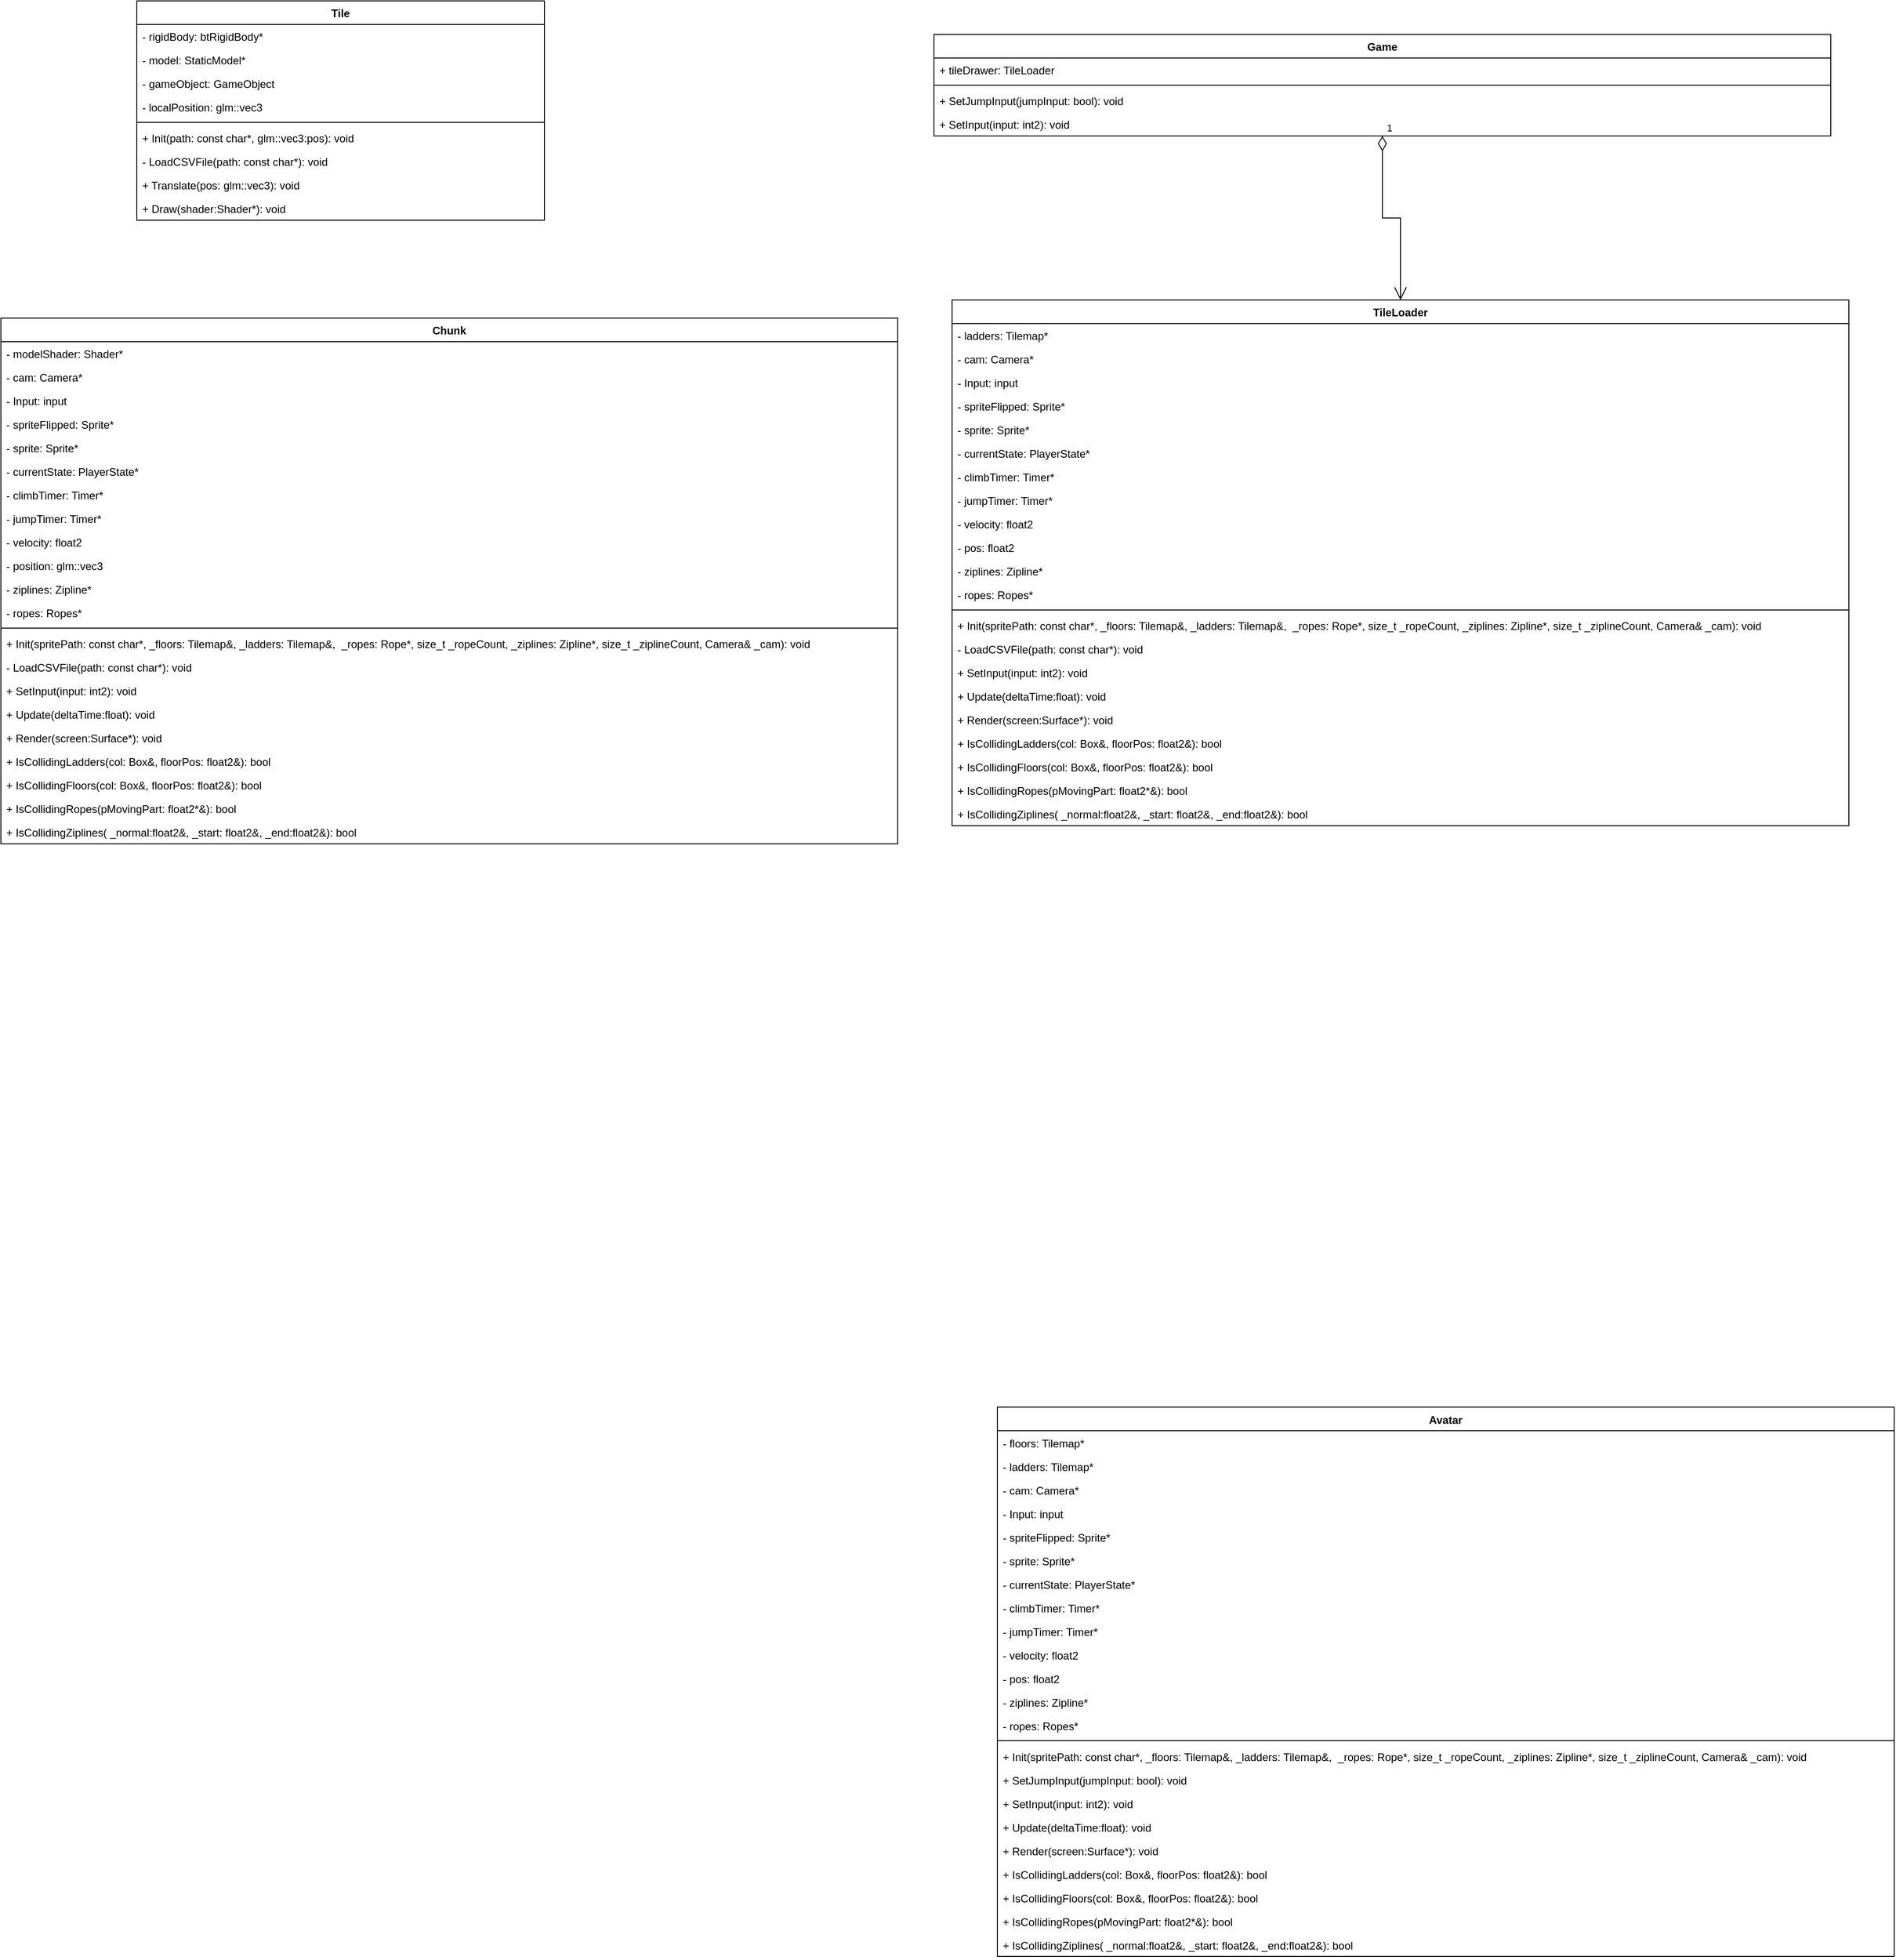 <mxfile version="22.1.9" type="github">
  <diagram name="Page-1" id="c4acf3e9-155e-7222-9cf6-157b1a14988f">
    <mxGraphModel dx="1912" dy="1762" grid="1" gridSize="10" guides="1" tooltips="1" connect="1" arrows="1" fold="1" page="1" pageScale="1" pageWidth="850" pageHeight="1100" background="none" math="0" shadow="0">
      <root>
        <mxCell id="0" />
        <mxCell id="1" parent="0" />
        <mxCell id="GiUvbHlnb9BjUoea5KkQ-1" value="" style="group" vertex="1" connectable="0" parent="1">
          <mxGeometry x="569.003" y="653.0" width="971" height="545.0" as="geometry" />
        </mxCell>
        <mxCell id="GiUvbHlnb9BjUoea5KkQ-2" value="&lt;div&gt;Avatar&lt;/div&gt;&lt;div&gt;&lt;br&gt;&lt;/div&gt;" style="swimlane;fontStyle=1;align=center;verticalAlign=top;childLayout=stackLayout;horizontal=1;startSize=26;horizontalStack=0;resizeParent=1;resizeParentMax=0;resizeLast=0;collapsible=1;marginBottom=0;whiteSpace=wrap;html=1;" vertex="1" parent="GiUvbHlnb9BjUoea5KkQ-1">
          <mxGeometry x="-19" y="8.5" width="990" height="606" as="geometry" />
        </mxCell>
        <mxCell id="GiUvbHlnb9BjUoea5KkQ-3" value="- floors: Tilemap*" style="text;strokeColor=none;fillColor=none;align=left;verticalAlign=top;spacingLeft=4;spacingRight=4;overflow=hidden;rotatable=0;points=[[0,0.5],[1,0.5]];portConstraint=eastwest;whiteSpace=wrap;html=1;" vertex="1" parent="GiUvbHlnb9BjUoea5KkQ-2">
          <mxGeometry y="26" width="990" height="26" as="geometry" />
        </mxCell>
        <mxCell id="GiUvbHlnb9BjUoea5KkQ-4" value="- ladders: Tilemap*" style="text;strokeColor=none;fillColor=none;align=left;verticalAlign=top;spacingLeft=4;spacingRight=4;overflow=hidden;rotatable=0;points=[[0,0.5],[1,0.5]];portConstraint=eastwest;whiteSpace=wrap;html=1;" vertex="1" parent="GiUvbHlnb9BjUoea5KkQ-2">
          <mxGeometry y="52" width="990" height="26" as="geometry" />
        </mxCell>
        <mxCell id="GiUvbHlnb9BjUoea5KkQ-5" value="- cam: Camera*" style="text;strokeColor=none;fillColor=none;align=left;verticalAlign=top;spacingLeft=4;spacingRight=4;overflow=hidden;rotatable=0;points=[[0,0.5],[1,0.5]];portConstraint=eastwest;whiteSpace=wrap;html=1;" vertex="1" parent="GiUvbHlnb9BjUoea5KkQ-2">
          <mxGeometry y="78" width="990" height="26" as="geometry" />
        </mxCell>
        <mxCell id="GiUvbHlnb9BjUoea5KkQ-6" value="- Input: input" style="text;strokeColor=none;fillColor=none;align=left;verticalAlign=top;spacingLeft=4;spacingRight=4;overflow=hidden;rotatable=0;points=[[0,0.5],[1,0.5]];portConstraint=eastwest;whiteSpace=wrap;html=1;" vertex="1" parent="GiUvbHlnb9BjUoea5KkQ-2">
          <mxGeometry y="104" width="990" height="26" as="geometry" />
        </mxCell>
        <mxCell id="GiUvbHlnb9BjUoea5KkQ-7" value="- spriteFlipped: Sprite*" style="text;strokeColor=none;fillColor=none;align=left;verticalAlign=top;spacingLeft=4;spacingRight=4;overflow=hidden;rotatable=0;points=[[0,0.5],[1,0.5]];portConstraint=eastwest;whiteSpace=wrap;html=1;" vertex="1" parent="GiUvbHlnb9BjUoea5KkQ-2">
          <mxGeometry y="130" width="990" height="26" as="geometry" />
        </mxCell>
        <mxCell id="GiUvbHlnb9BjUoea5KkQ-8" value="- sprite: Sprite*" style="text;strokeColor=none;fillColor=none;align=left;verticalAlign=top;spacingLeft=4;spacingRight=4;overflow=hidden;rotatable=0;points=[[0,0.5],[1,0.5]];portConstraint=eastwest;whiteSpace=wrap;html=1;" vertex="1" parent="GiUvbHlnb9BjUoea5KkQ-2">
          <mxGeometry y="156" width="990" height="26" as="geometry" />
        </mxCell>
        <mxCell id="GiUvbHlnb9BjUoea5KkQ-9" value="- currentState: PlayerState*" style="text;strokeColor=none;fillColor=none;align=left;verticalAlign=top;spacingLeft=4;spacingRight=4;overflow=hidden;rotatable=0;points=[[0,0.5],[1,0.5]];portConstraint=eastwest;whiteSpace=wrap;html=1;" vertex="1" parent="GiUvbHlnb9BjUoea5KkQ-2">
          <mxGeometry y="182" width="990" height="26" as="geometry" />
        </mxCell>
        <mxCell id="GiUvbHlnb9BjUoea5KkQ-10" value="- climbTimer: Timer*" style="text;strokeColor=none;fillColor=none;align=left;verticalAlign=top;spacingLeft=4;spacingRight=4;overflow=hidden;rotatable=0;points=[[0,0.5],[1,0.5]];portConstraint=eastwest;whiteSpace=wrap;html=1;" vertex="1" parent="GiUvbHlnb9BjUoea5KkQ-2">
          <mxGeometry y="208" width="990" height="26" as="geometry" />
        </mxCell>
        <mxCell id="GiUvbHlnb9BjUoea5KkQ-11" value="- jumpTimer: Timer*" style="text;strokeColor=none;fillColor=none;align=left;verticalAlign=top;spacingLeft=4;spacingRight=4;overflow=hidden;rotatable=0;points=[[0,0.5],[1,0.5]];portConstraint=eastwest;whiteSpace=wrap;html=1;" vertex="1" parent="GiUvbHlnb9BjUoea5KkQ-2">
          <mxGeometry y="234" width="990" height="26" as="geometry" />
        </mxCell>
        <mxCell id="GiUvbHlnb9BjUoea5KkQ-12" value="- velocity: float2" style="text;strokeColor=none;fillColor=none;align=left;verticalAlign=top;spacingLeft=4;spacingRight=4;overflow=hidden;rotatable=0;points=[[0,0.5],[1,0.5]];portConstraint=eastwest;whiteSpace=wrap;html=1;" vertex="1" parent="GiUvbHlnb9BjUoea5KkQ-2">
          <mxGeometry y="260" width="990" height="26" as="geometry" />
        </mxCell>
        <mxCell id="GiUvbHlnb9BjUoea5KkQ-13" value="- pos: float2" style="text;strokeColor=none;fillColor=none;align=left;verticalAlign=top;spacingLeft=4;spacingRight=4;overflow=hidden;rotatable=0;points=[[0,0.5],[1,0.5]];portConstraint=eastwest;whiteSpace=wrap;html=1;" vertex="1" parent="GiUvbHlnb9BjUoea5KkQ-2">
          <mxGeometry y="286" width="990" height="26" as="geometry" />
        </mxCell>
        <mxCell id="GiUvbHlnb9BjUoea5KkQ-14" value="- ziplines: Zipline*" style="text;strokeColor=none;fillColor=none;align=left;verticalAlign=top;spacingLeft=4;spacingRight=4;overflow=hidden;rotatable=0;points=[[0,0.5],[1,0.5]];portConstraint=eastwest;whiteSpace=wrap;html=1;" vertex="1" parent="GiUvbHlnb9BjUoea5KkQ-2">
          <mxGeometry y="312" width="990" height="26" as="geometry" />
        </mxCell>
        <mxCell id="GiUvbHlnb9BjUoea5KkQ-15" value="- ropes: Ropes*" style="text;strokeColor=none;fillColor=none;align=left;verticalAlign=top;spacingLeft=4;spacingRight=4;overflow=hidden;rotatable=0;points=[[0,0.5],[1,0.5]];portConstraint=eastwest;whiteSpace=wrap;html=1;" vertex="1" parent="GiUvbHlnb9BjUoea5KkQ-2">
          <mxGeometry y="338" width="990" height="26" as="geometry" />
        </mxCell>
        <mxCell id="GiUvbHlnb9BjUoea5KkQ-16" value="" style="line;strokeWidth=1;fillColor=none;align=left;verticalAlign=middle;spacingTop=-1;spacingLeft=3;spacingRight=3;rotatable=0;labelPosition=right;points=[];portConstraint=eastwest;strokeColor=inherit;" vertex="1" parent="GiUvbHlnb9BjUoea5KkQ-2">
          <mxGeometry y="364" width="990" height="8" as="geometry" />
        </mxCell>
        <mxCell id="GiUvbHlnb9BjUoea5KkQ-17" value="+ Init(spritePath: const char*, _floors: Tilemap&amp;amp;, _ladders: Tilemap&amp;amp;,&amp;nbsp; _ropes: Rope*, size_t _ropeCount, _ziplines: Zipline*, size_t _ziplineCount, Camera&amp;amp; _cam): void" style="text;strokeColor=none;fillColor=none;align=left;verticalAlign=top;spacingLeft=4;spacingRight=4;overflow=hidden;rotatable=0;points=[[0,0.5],[1,0.5]];portConstraint=eastwest;whiteSpace=wrap;html=1;" vertex="1" parent="GiUvbHlnb9BjUoea5KkQ-2">
          <mxGeometry y="372" width="990" height="26" as="geometry" />
        </mxCell>
        <mxCell id="GiUvbHlnb9BjUoea5KkQ-18" value="+ SetJumpInput(jumpInput: bool): void" style="text;strokeColor=none;fillColor=none;align=left;verticalAlign=top;spacingLeft=4;spacingRight=4;overflow=hidden;rotatable=0;points=[[0,0.5],[1,0.5]];portConstraint=eastwest;whiteSpace=wrap;html=1;" vertex="1" parent="GiUvbHlnb9BjUoea5KkQ-2">
          <mxGeometry y="398" width="990" height="26" as="geometry" />
        </mxCell>
        <mxCell id="GiUvbHlnb9BjUoea5KkQ-19" value="+ SetInput(input: int2): void" style="text;strokeColor=none;fillColor=none;align=left;verticalAlign=top;spacingLeft=4;spacingRight=4;overflow=hidden;rotatable=0;points=[[0,0.5],[1,0.5]];portConstraint=eastwest;whiteSpace=wrap;html=1;" vertex="1" parent="GiUvbHlnb9BjUoea5KkQ-2">
          <mxGeometry y="424" width="990" height="26" as="geometry" />
        </mxCell>
        <mxCell id="GiUvbHlnb9BjUoea5KkQ-20" value="+ Update(deltaTime:float): void" style="text;strokeColor=none;fillColor=none;align=left;verticalAlign=top;spacingLeft=4;spacingRight=4;overflow=hidden;rotatable=0;points=[[0,0.5],[1,0.5]];portConstraint=eastwest;whiteSpace=wrap;html=1;" vertex="1" parent="GiUvbHlnb9BjUoea5KkQ-2">
          <mxGeometry y="450" width="990" height="26" as="geometry" />
        </mxCell>
        <mxCell id="GiUvbHlnb9BjUoea5KkQ-21" value="+ Render(screen:Surface*): void" style="text;strokeColor=none;fillColor=none;align=left;verticalAlign=top;spacingLeft=4;spacingRight=4;overflow=hidden;rotatable=0;points=[[0,0.5],[1,0.5]];portConstraint=eastwest;whiteSpace=wrap;html=1;" vertex="1" parent="GiUvbHlnb9BjUoea5KkQ-2">
          <mxGeometry y="476" width="990" height="26" as="geometry" />
        </mxCell>
        <mxCell id="GiUvbHlnb9BjUoea5KkQ-22" value="+ IsCollidingLadders(col: Box&amp;amp;, floorPos: float2&amp;amp;): bool" style="text;strokeColor=none;fillColor=none;align=left;verticalAlign=top;spacingLeft=4;spacingRight=4;overflow=hidden;rotatable=0;points=[[0,0.5],[1,0.5]];portConstraint=eastwest;whiteSpace=wrap;html=1;" vertex="1" parent="GiUvbHlnb9BjUoea5KkQ-2">
          <mxGeometry y="502" width="990" height="26" as="geometry" />
        </mxCell>
        <mxCell id="GiUvbHlnb9BjUoea5KkQ-23" value="+ IsCollidingFloors(col: Box&amp;amp;, floorPos: float2&amp;amp;): bool" style="text;strokeColor=none;fillColor=none;align=left;verticalAlign=top;spacingLeft=4;spacingRight=4;overflow=hidden;rotatable=0;points=[[0,0.5],[1,0.5]];portConstraint=eastwest;whiteSpace=wrap;html=1;" vertex="1" parent="GiUvbHlnb9BjUoea5KkQ-2">
          <mxGeometry y="528" width="990" height="26" as="geometry" />
        </mxCell>
        <mxCell id="GiUvbHlnb9BjUoea5KkQ-24" value="+ IsCollidingRopes(pMovingPart: float2*&amp;amp;): bool" style="text;strokeColor=none;fillColor=none;align=left;verticalAlign=top;spacingLeft=4;spacingRight=4;overflow=hidden;rotatable=0;points=[[0,0.5],[1,0.5]];portConstraint=eastwest;whiteSpace=wrap;html=1;" vertex="1" parent="GiUvbHlnb9BjUoea5KkQ-2">
          <mxGeometry y="554" width="990" height="26" as="geometry" />
        </mxCell>
        <mxCell id="GiUvbHlnb9BjUoea5KkQ-25" value="+ IsCollidingZiplines( _normal:float2&amp;amp;, _start: float2&amp;amp;, _end:float2&amp;amp;): bool" style="text;strokeColor=none;fillColor=none;align=left;verticalAlign=top;spacingLeft=4;spacingRight=4;overflow=hidden;rotatable=0;points=[[0,0.5],[1,0.5]];portConstraint=eastwest;whiteSpace=wrap;html=1;" vertex="1" parent="GiUvbHlnb9BjUoea5KkQ-2">
          <mxGeometry y="580" width="990" height="26" as="geometry" />
        </mxCell>
        <mxCell id="GiUvbHlnb9BjUoea5KkQ-26" value="&lt;div&gt;TileLoader&lt;/div&gt;&lt;div&gt;&lt;br&gt;&lt;/div&gt;" style="swimlane;fontStyle=1;align=center;verticalAlign=top;childLayout=stackLayout;horizontal=1;startSize=26;horizontalStack=0;resizeParent=1;resizeParentMax=0;resizeLast=0;collapsible=1;marginBottom=0;whiteSpace=wrap;html=1;" vertex="1" parent="1">
          <mxGeometry x="500.003" y="-560.0" width="990" height="580" as="geometry" />
        </mxCell>
        <mxCell id="GiUvbHlnb9BjUoea5KkQ-28" value="- ladders: Tilemap*" style="text;strokeColor=none;fillColor=none;align=left;verticalAlign=top;spacingLeft=4;spacingRight=4;overflow=hidden;rotatable=0;points=[[0,0.5],[1,0.5]];portConstraint=eastwest;whiteSpace=wrap;html=1;" vertex="1" parent="GiUvbHlnb9BjUoea5KkQ-26">
          <mxGeometry y="26" width="990" height="26" as="geometry" />
        </mxCell>
        <mxCell id="GiUvbHlnb9BjUoea5KkQ-29" value="- cam: Camera*" style="text;strokeColor=none;fillColor=none;align=left;verticalAlign=top;spacingLeft=4;spacingRight=4;overflow=hidden;rotatable=0;points=[[0,0.5],[1,0.5]];portConstraint=eastwest;whiteSpace=wrap;html=1;" vertex="1" parent="GiUvbHlnb9BjUoea5KkQ-26">
          <mxGeometry y="52" width="990" height="26" as="geometry" />
        </mxCell>
        <mxCell id="GiUvbHlnb9BjUoea5KkQ-30" value="- Input: input" style="text;strokeColor=none;fillColor=none;align=left;verticalAlign=top;spacingLeft=4;spacingRight=4;overflow=hidden;rotatable=0;points=[[0,0.5],[1,0.5]];portConstraint=eastwest;whiteSpace=wrap;html=1;" vertex="1" parent="GiUvbHlnb9BjUoea5KkQ-26">
          <mxGeometry y="78" width="990" height="26" as="geometry" />
        </mxCell>
        <mxCell id="GiUvbHlnb9BjUoea5KkQ-31" value="- spriteFlipped: Sprite*" style="text;strokeColor=none;fillColor=none;align=left;verticalAlign=top;spacingLeft=4;spacingRight=4;overflow=hidden;rotatable=0;points=[[0,0.5],[1,0.5]];portConstraint=eastwest;whiteSpace=wrap;html=1;" vertex="1" parent="GiUvbHlnb9BjUoea5KkQ-26">
          <mxGeometry y="104" width="990" height="26" as="geometry" />
        </mxCell>
        <mxCell id="GiUvbHlnb9BjUoea5KkQ-32" value="- sprite: Sprite*" style="text;strokeColor=none;fillColor=none;align=left;verticalAlign=top;spacingLeft=4;spacingRight=4;overflow=hidden;rotatable=0;points=[[0,0.5],[1,0.5]];portConstraint=eastwest;whiteSpace=wrap;html=1;" vertex="1" parent="GiUvbHlnb9BjUoea5KkQ-26">
          <mxGeometry y="130" width="990" height="26" as="geometry" />
        </mxCell>
        <mxCell id="GiUvbHlnb9BjUoea5KkQ-33" value="- currentState: PlayerState*" style="text;strokeColor=none;fillColor=none;align=left;verticalAlign=top;spacingLeft=4;spacingRight=4;overflow=hidden;rotatable=0;points=[[0,0.5],[1,0.5]];portConstraint=eastwest;whiteSpace=wrap;html=1;" vertex="1" parent="GiUvbHlnb9BjUoea5KkQ-26">
          <mxGeometry y="156" width="990" height="26" as="geometry" />
        </mxCell>
        <mxCell id="GiUvbHlnb9BjUoea5KkQ-34" value="- climbTimer: Timer*" style="text;strokeColor=none;fillColor=none;align=left;verticalAlign=top;spacingLeft=4;spacingRight=4;overflow=hidden;rotatable=0;points=[[0,0.5],[1,0.5]];portConstraint=eastwest;whiteSpace=wrap;html=1;" vertex="1" parent="GiUvbHlnb9BjUoea5KkQ-26">
          <mxGeometry y="182" width="990" height="26" as="geometry" />
        </mxCell>
        <mxCell id="GiUvbHlnb9BjUoea5KkQ-35" value="- jumpTimer: Timer*" style="text;strokeColor=none;fillColor=none;align=left;verticalAlign=top;spacingLeft=4;spacingRight=4;overflow=hidden;rotatable=0;points=[[0,0.5],[1,0.5]];portConstraint=eastwest;whiteSpace=wrap;html=1;" vertex="1" parent="GiUvbHlnb9BjUoea5KkQ-26">
          <mxGeometry y="208" width="990" height="26" as="geometry" />
        </mxCell>
        <mxCell id="GiUvbHlnb9BjUoea5KkQ-36" value="- velocity: float2" style="text;strokeColor=none;fillColor=none;align=left;verticalAlign=top;spacingLeft=4;spacingRight=4;overflow=hidden;rotatable=0;points=[[0,0.5],[1,0.5]];portConstraint=eastwest;whiteSpace=wrap;html=1;" vertex="1" parent="GiUvbHlnb9BjUoea5KkQ-26">
          <mxGeometry y="234" width="990" height="26" as="geometry" />
        </mxCell>
        <mxCell id="GiUvbHlnb9BjUoea5KkQ-37" value="- pos: float2" style="text;strokeColor=none;fillColor=none;align=left;verticalAlign=top;spacingLeft=4;spacingRight=4;overflow=hidden;rotatable=0;points=[[0,0.5],[1,0.5]];portConstraint=eastwest;whiteSpace=wrap;html=1;" vertex="1" parent="GiUvbHlnb9BjUoea5KkQ-26">
          <mxGeometry y="260" width="990" height="26" as="geometry" />
        </mxCell>
        <mxCell id="GiUvbHlnb9BjUoea5KkQ-38" value="- ziplines: Zipline*" style="text;strokeColor=none;fillColor=none;align=left;verticalAlign=top;spacingLeft=4;spacingRight=4;overflow=hidden;rotatable=0;points=[[0,0.5],[1,0.5]];portConstraint=eastwest;whiteSpace=wrap;html=1;" vertex="1" parent="GiUvbHlnb9BjUoea5KkQ-26">
          <mxGeometry y="286" width="990" height="26" as="geometry" />
        </mxCell>
        <mxCell id="GiUvbHlnb9BjUoea5KkQ-39" value="- ropes: Ropes*" style="text;strokeColor=none;fillColor=none;align=left;verticalAlign=top;spacingLeft=4;spacingRight=4;overflow=hidden;rotatable=0;points=[[0,0.5],[1,0.5]];portConstraint=eastwest;whiteSpace=wrap;html=1;" vertex="1" parent="GiUvbHlnb9BjUoea5KkQ-26">
          <mxGeometry y="312" width="990" height="26" as="geometry" />
        </mxCell>
        <mxCell id="GiUvbHlnb9BjUoea5KkQ-40" value="" style="line;strokeWidth=1;fillColor=none;align=left;verticalAlign=middle;spacingTop=-1;spacingLeft=3;spacingRight=3;rotatable=0;labelPosition=right;points=[];portConstraint=eastwest;strokeColor=inherit;" vertex="1" parent="GiUvbHlnb9BjUoea5KkQ-26">
          <mxGeometry y="338" width="990" height="8" as="geometry" />
        </mxCell>
        <mxCell id="GiUvbHlnb9BjUoea5KkQ-41" value="+ Init(spritePath: const char*, _floors: Tilemap&amp;amp;, _ladders: Tilemap&amp;amp;,&amp;nbsp; _ropes: Rope*, size_t _ropeCount, _ziplines: Zipline*, size_t _ziplineCount, Camera&amp;amp; _cam): void" style="text;strokeColor=none;fillColor=none;align=left;verticalAlign=top;spacingLeft=4;spacingRight=4;overflow=hidden;rotatable=0;points=[[0,0.5],[1,0.5]];portConstraint=eastwest;whiteSpace=wrap;html=1;" vertex="1" parent="GiUvbHlnb9BjUoea5KkQ-26">
          <mxGeometry y="346" width="990" height="26" as="geometry" />
        </mxCell>
        <mxCell id="GiUvbHlnb9BjUoea5KkQ-42" value="- LoadCSVFile(path: const char*): void" style="text;strokeColor=none;fillColor=none;align=left;verticalAlign=top;spacingLeft=4;spacingRight=4;overflow=hidden;rotatable=0;points=[[0,0.5],[1,0.5]];portConstraint=eastwest;whiteSpace=wrap;html=1;" vertex="1" parent="GiUvbHlnb9BjUoea5KkQ-26">
          <mxGeometry y="372" width="990" height="26" as="geometry" />
        </mxCell>
        <mxCell id="GiUvbHlnb9BjUoea5KkQ-43" value="+ SetInput(input: int2): void" style="text;strokeColor=none;fillColor=none;align=left;verticalAlign=top;spacingLeft=4;spacingRight=4;overflow=hidden;rotatable=0;points=[[0,0.5],[1,0.5]];portConstraint=eastwest;whiteSpace=wrap;html=1;" vertex="1" parent="GiUvbHlnb9BjUoea5KkQ-26">
          <mxGeometry y="398" width="990" height="26" as="geometry" />
        </mxCell>
        <mxCell id="GiUvbHlnb9BjUoea5KkQ-44" value="+ Update(deltaTime:float): void" style="text;strokeColor=none;fillColor=none;align=left;verticalAlign=top;spacingLeft=4;spacingRight=4;overflow=hidden;rotatable=0;points=[[0,0.5],[1,0.5]];portConstraint=eastwest;whiteSpace=wrap;html=1;" vertex="1" parent="GiUvbHlnb9BjUoea5KkQ-26">
          <mxGeometry y="424" width="990" height="26" as="geometry" />
        </mxCell>
        <mxCell id="GiUvbHlnb9BjUoea5KkQ-45" value="+ Render(screen:Surface*): void" style="text;strokeColor=none;fillColor=none;align=left;verticalAlign=top;spacingLeft=4;spacingRight=4;overflow=hidden;rotatable=0;points=[[0,0.5],[1,0.5]];portConstraint=eastwest;whiteSpace=wrap;html=1;" vertex="1" parent="GiUvbHlnb9BjUoea5KkQ-26">
          <mxGeometry y="450" width="990" height="26" as="geometry" />
        </mxCell>
        <mxCell id="GiUvbHlnb9BjUoea5KkQ-46" value="+ IsCollidingLadders(col: Box&amp;amp;, floorPos: float2&amp;amp;): bool" style="text;strokeColor=none;fillColor=none;align=left;verticalAlign=top;spacingLeft=4;spacingRight=4;overflow=hidden;rotatable=0;points=[[0,0.5],[1,0.5]];portConstraint=eastwest;whiteSpace=wrap;html=1;" vertex="1" parent="GiUvbHlnb9BjUoea5KkQ-26">
          <mxGeometry y="476" width="990" height="26" as="geometry" />
        </mxCell>
        <mxCell id="GiUvbHlnb9BjUoea5KkQ-47" value="+ IsCollidingFloors(col: Box&amp;amp;, floorPos: float2&amp;amp;): bool" style="text;strokeColor=none;fillColor=none;align=left;verticalAlign=top;spacingLeft=4;spacingRight=4;overflow=hidden;rotatable=0;points=[[0,0.5],[1,0.5]];portConstraint=eastwest;whiteSpace=wrap;html=1;" vertex="1" parent="GiUvbHlnb9BjUoea5KkQ-26">
          <mxGeometry y="502" width="990" height="26" as="geometry" />
        </mxCell>
        <mxCell id="GiUvbHlnb9BjUoea5KkQ-48" value="+ IsCollidingRopes(pMovingPart: float2*&amp;amp;): bool" style="text;strokeColor=none;fillColor=none;align=left;verticalAlign=top;spacingLeft=4;spacingRight=4;overflow=hidden;rotatable=0;points=[[0,0.5],[1,0.5]];portConstraint=eastwest;whiteSpace=wrap;html=1;" vertex="1" parent="GiUvbHlnb9BjUoea5KkQ-26">
          <mxGeometry y="528" width="990" height="26" as="geometry" />
        </mxCell>
        <mxCell id="GiUvbHlnb9BjUoea5KkQ-49" value="+ IsCollidingZiplines( _normal:float2&amp;amp;, _start: float2&amp;amp;, _end:float2&amp;amp;): bool" style="text;strokeColor=none;fillColor=none;align=left;verticalAlign=top;spacingLeft=4;spacingRight=4;overflow=hidden;rotatable=0;points=[[0,0.5],[1,0.5]];portConstraint=eastwest;whiteSpace=wrap;html=1;" vertex="1" parent="GiUvbHlnb9BjUoea5KkQ-26">
          <mxGeometry y="554" width="990" height="26" as="geometry" />
        </mxCell>
        <mxCell id="GiUvbHlnb9BjUoea5KkQ-51" value="Game" style="swimlane;fontStyle=1;align=center;verticalAlign=top;childLayout=stackLayout;horizontal=1;startSize=26;horizontalStack=0;resizeParent=1;resizeParentMax=0;resizeLast=0;collapsible=1;marginBottom=0;whiteSpace=wrap;html=1;" vertex="1" parent="1">
          <mxGeometry x="480.003" y="-853.0" width="990" height="112" as="geometry" />
        </mxCell>
        <mxCell id="GiUvbHlnb9BjUoea5KkQ-52" value="+ tileDrawer: TileLoader" style="text;strokeColor=none;fillColor=none;align=left;verticalAlign=top;spacingLeft=4;spacingRight=4;overflow=hidden;rotatable=0;points=[[0,0.5],[1,0.5]];portConstraint=eastwest;whiteSpace=wrap;html=1;" vertex="1" parent="GiUvbHlnb9BjUoea5KkQ-51">
          <mxGeometry y="26" width="990" height="26" as="geometry" />
        </mxCell>
        <mxCell id="GiUvbHlnb9BjUoea5KkQ-65" value="" style="line;strokeWidth=1;fillColor=none;align=left;verticalAlign=middle;spacingTop=-1;spacingLeft=3;spacingRight=3;rotatable=0;labelPosition=right;points=[];portConstraint=eastwest;strokeColor=inherit;" vertex="1" parent="GiUvbHlnb9BjUoea5KkQ-51">
          <mxGeometry y="52" width="990" height="8" as="geometry" />
        </mxCell>
        <mxCell id="GiUvbHlnb9BjUoea5KkQ-67" value="+ SetJumpInput(jumpInput: bool): void" style="text;strokeColor=none;fillColor=none;align=left;verticalAlign=top;spacingLeft=4;spacingRight=4;overflow=hidden;rotatable=0;points=[[0,0.5],[1,0.5]];portConstraint=eastwest;whiteSpace=wrap;html=1;" vertex="1" parent="GiUvbHlnb9BjUoea5KkQ-51">
          <mxGeometry y="60" width="990" height="26" as="geometry" />
        </mxCell>
        <mxCell id="GiUvbHlnb9BjUoea5KkQ-68" value="+ SetInput(input: int2): void" style="text;strokeColor=none;fillColor=none;align=left;verticalAlign=top;spacingLeft=4;spacingRight=4;overflow=hidden;rotatable=0;points=[[0,0.5],[1,0.5]];portConstraint=eastwest;whiteSpace=wrap;html=1;" vertex="1" parent="GiUvbHlnb9BjUoea5KkQ-51">
          <mxGeometry y="86" width="990" height="26" as="geometry" />
        </mxCell>
        <mxCell id="GiUvbHlnb9BjUoea5KkQ-76" value="1" style="endArrow=open;html=1;endSize=12;startArrow=diamondThin;startSize=14;startFill=0;edgeStyle=orthogonalEdgeStyle;align=left;verticalAlign=bottom;rounded=0;" edge="1" parent="1" source="GiUvbHlnb9BjUoea5KkQ-51" target="GiUvbHlnb9BjUoea5KkQ-26">
          <mxGeometry x="-1" y="3" relative="1" as="geometry">
            <mxPoint x="1020" y="-460" as="sourcePoint" />
            <mxPoint x="1180" y="-460" as="targetPoint" />
          </mxGeometry>
        </mxCell>
        <mxCell id="GiUvbHlnb9BjUoea5KkQ-79" value="Chunk" style="swimlane;fontStyle=1;align=center;verticalAlign=top;childLayout=stackLayout;horizontal=1;startSize=26;horizontalStack=0;resizeParent=1;resizeParentMax=0;resizeLast=0;collapsible=1;marginBottom=0;whiteSpace=wrap;html=1;" vertex="1" parent="1">
          <mxGeometry x="-549.997" y="-540.0" width="990" height="580" as="geometry" />
        </mxCell>
        <mxCell id="GiUvbHlnb9BjUoea5KkQ-80" value="- modelShader: Shader*" style="text;strokeColor=none;fillColor=none;align=left;verticalAlign=top;spacingLeft=4;spacingRight=4;overflow=hidden;rotatable=0;points=[[0,0.5],[1,0.5]];portConstraint=eastwest;whiteSpace=wrap;html=1;" vertex="1" parent="GiUvbHlnb9BjUoea5KkQ-79">
          <mxGeometry y="26" width="990" height="26" as="geometry" />
        </mxCell>
        <mxCell id="GiUvbHlnb9BjUoea5KkQ-81" value="- cam: Camera*" style="text;strokeColor=none;fillColor=none;align=left;verticalAlign=top;spacingLeft=4;spacingRight=4;overflow=hidden;rotatable=0;points=[[0,0.5],[1,0.5]];portConstraint=eastwest;whiteSpace=wrap;html=1;" vertex="1" parent="GiUvbHlnb9BjUoea5KkQ-79">
          <mxGeometry y="52" width="990" height="26" as="geometry" />
        </mxCell>
        <mxCell id="GiUvbHlnb9BjUoea5KkQ-82" value="- Input: input" style="text;strokeColor=none;fillColor=none;align=left;verticalAlign=top;spacingLeft=4;spacingRight=4;overflow=hidden;rotatable=0;points=[[0,0.5],[1,0.5]];portConstraint=eastwest;whiteSpace=wrap;html=1;" vertex="1" parent="GiUvbHlnb9BjUoea5KkQ-79">
          <mxGeometry y="78" width="990" height="26" as="geometry" />
        </mxCell>
        <mxCell id="GiUvbHlnb9BjUoea5KkQ-83" value="- spriteFlipped: Sprite*" style="text;strokeColor=none;fillColor=none;align=left;verticalAlign=top;spacingLeft=4;spacingRight=4;overflow=hidden;rotatable=0;points=[[0,0.5],[1,0.5]];portConstraint=eastwest;whiteSpace=wrap;html=1;" vertex="1" parent="GiUvbHlnb9BjUoea5KkQ-79">
          <mxGeometry y="104" width="990" height="26" as="geometry" />
        </mxCell>
        <mxCell id="GiUvbHlnb9BjUoea5KkQ-84" value="- sprite: Sprite*" style="text;strokeColor=none;fillColor=none;align=left;verticalAlign=top;spacingLeft=4;spacingRight=4;overflow=hidden;rotatable=0;points=[[0,0.5],[1,0.5]];portConstraint=eastwest;whiteSpace=wrap;html=1;" vertex="1" parent="GiUvbHlnb9BjUoea5KkQ-79">
          <mxGeometry y="130" width="990" height="26" as="geometry" />
        </mxCell>
        <mxCell id="GiUvbHlnb9BjUoea5KkQ-85" value="- currentState: PlayerState*" style="text;strokeColor=none;fillColor=none;align=left;verticalAlign=top;spacingLeft=4;spacingRight=4;overflow=hidden;rotatable=0;points=[[0,0.5],[1,0.5]];portConstraint=eastwest;whiteSpace=wrap;html=1;" vertex="1" parent="GiUvbHlnb9BjUoea5KkQ-79">
          <mxGeometry y="156" width="990" height="26" as="geometry" />
        </mxCell>
        <mxCell id="GiUvbHlnb9BjUoea5KkQ-86" value="- climbTimer: Timer*" style="text;strokeColor=none;fillColor=none;align=left;verticalAlign=top;spacingLeft=4;spacingRight=4;overflow=hidden;rotatable=0;points=[[0,0.5],[1,0.5]];portConstraint=eastwest;whiteSpace=wrap;html=1;" vertex="1" parent="GiUvbHlnb9BjUoea5KkQ-79">
          <mxGeometry y="182" width="990" height="26" as="geometry" />
        </mxCell>
        <mxCell id="GiUvbHlnb9BjUoea5KkQ-87" value="- jumpTimer: Timer*" style="text;strokeColor=none;fillColor=none;align=left;verticalAlign=top;spacingLeft=4;spacingRight=4;overflow=hidden;rotatable=0;points=[[0,0.5],[1,0.5]];portConstraint=eastwest;whiteSpace=wrap;html=1;" vertex="1" parent="GiUvbHlnb9BjUoea5KkQ-79">
          <mxGeometry y="208" width="990" height="26" as="geometry" />
        </mxCell>
        <mxCell id="GiUvbHlnb9BjUoea5KkQ-88" value="- velocity: float2" style="text;strokeColor=none;fillColor=none;align=left;verticalAlign=top;spacingLeft=4;spacingRight=4;overflow=hidden;rotatable=0;points=[[0,0.5],[1,0.5]];portConstraint=eastwest;whiteSpace=wrap;html=1;" vertex="1" parent="GiUvbHlnb9BjUoea5KkQ-79">
          <mxGeometry y="234" width="990" height="26" as="geometry" />
        </mxCell>
        <mxCell id="GiUvbHlnb9BjUoea5KkQ-89" value="- position: glm::vec3" style="text;strokeColor=none;fillColor=none;align=left;verticalAlign=top;spacingLeft=4;spacingRight=4;overflow=hidden;rotatable=0;points=[[0,0.5],[1,0.5]];portConstraint=eastwest;whiteSpace=wrap;html=1;" vertex="1" parent="GiUvbHlnb9BjUoea5KkQ-79">
          <mxGeometry y="260" width="990" height="26" as="geometry" />
        </mxCell>
        <mxCell id="GiUvbHlnb9BjUoea5KkQ-90" value="- ziplines: Zipline*" style="text;strokeColor=none;fillColor=none;align=left;verticalAlign=top;spacingLeft=4;spacingRight=4;overflow=hidden;rotatable=0;points=[[0,0.5],[1,0.5]];portConstraint=eastwest;whiteSpace=wrap;html=1;" vertex="1" parent="GiUvbHlnb9BjUoea5KkQ-79">
          <mxGeometry y="286" width="990" height="26" as="geometry" />
        </mxCell>
        <mxCell id="GiUvbHlnb9BjUoea5KkQ-91" value="- ropes: Ropes*" style="text;strokeColor=none;fillColor=none;align=left;verticalAlign=top;spacingLeft=4;spacingRight=4;overflow=hidden;rotatable=0;points=[[0,0.5],[1,0.5]];portConstraint=eastwest;whiteSpace=wrap;html=1;" vertex="1" parent="GiUvbHlnb9BjUoea5KkQ-79">
          <mxGeometry y="312" width="990" height="26" as="geometry" />
        </mxCell>
        <mxCell id="GiUvbHlnb9BjUoea5KkQ-92" value="" style="line;strokeWidth=1;fillColor=none;align=left;verticalAlign=middle;spacingTop=-1;spacingLeft=3;spacingRight=3;rotatable=0;labelPosition=right;points=[];portConstraint=eastwest;strokeColor=inherit;" vertex="1" parent="GiUvbHlnb9BjUoea5KkQ-79">
          <mxGeometry y="338" width="990" height="8" as="geometry" />
        </mxCell>
        <mxCell id="GiUvbHlnb9BjUoea5KkQ-93" value="+ Init(spritePath: const char*, _floors: Tilemap&amp;amp;, _ladders: Tilemap&amp;amp;,&amp;nbsp; _ropes: Rope*, size_t _ropeCount, _ziplines: Zipline*, size_t _ziplineCount, Camera&amp;amp; _cam): void" style="text;strokeColor=none;fillColor=none;align=left;verticalAlign=top;spacingLeft=4;spacingRight=4;overflow=hidden;rotatable=0;points=[[0,0.5],[1,0.5]];portConstraint=eastwest;whiteSpace=wrap;html=1;" vertex="1" parent="GiUvbHlnb9BjUoea5KkQ-79">
          <mxGeometry y="346" width="990" height="26" as="geometry" />
        </mxCell>
        <mxCell id="GiUvbHlnb9BjUoea5KkQ-94" value="- LoadCSVFile(path: const char*): void" style="text;strokeColor=none;fillColor=none;align=left;verticalAlign=top;spacingLeft=4;spacingRight=4;overflow=hidden;rotatable=0;points=[[0,0.5],[1,0.5]];portConstraint=eastwest;whiteSpace=wrap;html=1;" vertex="1" parent="GiUvbHlnb9BjUoea5KkQ-79">
          <mxGeometry y="372" width="990" height="26" as="geometry" />
        </mxCell>
        <mxCell id="GiUvbHlnb9BjUoea5KkQ-95" value="+ SetInput(input: int2): void" style="text;strokeColor=none;fillColor=none;align=left;verticalAlign=top;spacingLeft=4;spacingRight=4;overflow=hidden;rotatable=0;points=[[0,0.5],[1,0.5]];portConstraint=eastwest;whiteSpace=wrap;html=1;" vertex="1" parent="GiUvbHlnb9BjUoea5KkQ-79">
          <mxGeometry y="398" width="990" height="26" as="geometry" />
        </mxCell>
        <mxCell id="GiUvbHlnb9BjUoea5KkQ-96" value="+ Update(deltaTime:float): void" style="text;strokeColor=none;fillColor=none;align=left;verticalAlign=top;spacingLeft=4;spacingRight=4;overflow=hidden;rotatable=0;points=[[0,0.5],[1,0.5]];portConstraint=eastwest;whiteSpace=wrap;html=1;" vertex="1" parent="GiUvbHlnb9BjUoea5KkQ-79">
          <mxGeometry y="424" width="990" height="26" as="geometry" />
        </mxCell>
        <mxCell id="GiUvbHlnb9BjUoea5KkQ-97" value="+ Render(screen:Surface*): void" style="text;strokeColor=none;fillColor=none;align=left;verticalAlign=top;spacingLeft=4;spacingRight=4;overflow=hidden;rotatable=0;points=[[0,0.5],[1,0.5]];portConstraint=eastwest;whiteSpace=wrap;html=1;" vertex="1" parent="GiUvbHlnb9BjUoea5KkQ-79">
          <mxGeometry y="450" width="990" height="26" as="geometry" />
        </mxCell>
        <mxCell id="GiUvbHlnb9BjUoea5KkQ-98" value="+ IsCollidingLadders(col: Box&amp;amp;, floorPos: float2&amp;amp;): bool" style="text;strokeColor=none;fillColor=none;align=left;verticalAlign=top;spacingLeft=4;spacingRight=4;overflow=hidden;rotatable=0;points=[[0,0.5],[1,0.5]];portConstraint=eastwest;whiteSpace=wrap;html=1;" vertex="1" parent="GiUvbHlnb9BjUoea5KkQ-79">
          <mxGeometry y="476" width="990" height="26" as="geometry" />
        </mxCell>
        <mxCell id="GiUvbHlnb9BjUoea5KkQ-99" value="+ IsCollidingFloors(col: Box&amp;amp;, floorPos: float2&amp;amp;): bool" style="text;strokeColor=none;fillColor=none;align=left;verticalAlign=top;spacingLeft=4;spacingRight=4;overflow=hidden;rotatable=0;points=[[0,0.5],[1,0.5]];portConstraint=eastwest;whiteSpace=wrap;html=1;" vertex="1" parent="GiUvbHlnb9BjUoea5KkQ-79">
          <mxGeometry y="502" width="990" height="26" as="geometry" />
        </mxCell>
        <mxCell id="GiUvbHlnb9BjUoea5KkQ-100" value="+ IsCollidingRopes(pMovingPart: float2*&amp;amp;): bool" style="text;strokeColor=none;fillColor=none;align=left;verticalAlign=top;spacingLeft=4;spacingRight=4;overflow=hidden;rotatable=0;points=[[0,0.5],[1,0.5]];portConstraint=eastwest;whiteSpace=wrap;html=1;" vertex="1" parent="GiUvbHlnb9BjUoea5KkQ-79">
          <mxGeometry y="528" width="990" height="26" as="geometry" />
        </mxCell>
        <mxCell id="GiUvbHlnb9BjUoea5KkQ-101" value="+ IsCollidingZiplines( _normal:float2&amp;amp;, _start: float2&amp;amp;, _end:float2&amp;amp;): bool" style="text;strokeColor=none;fillColor=none;align=left;verticalAlign=top;spacingLeft=4;spacingRight=4;overflow=hidden;rotatable=0;points=[[0,0.5],[1,0.5]];portConstraint=eastwest;whiteSpace=wrap;html=1;" vertex="1" parent="GiUvbHlnb9BjUoea5KkQ-79">
          <mxGeometry y="554" width="990" height="26" as="geometry" />
        </mxCell>
        <mxCell id="GiUvbHlnb9BjUoea5KkQ-102" value="Tile" style="swimlane;fontStyle=1;align=center;verticalAlign=top;childLayout=stackLayout;horizontal=1;startSize=26;horizontalStack=0;resizeParent=1;resizeParentMax=0;resizeLast=0;collapsible=1;marginBottom=0;whiteSpace=wrap;html=1;" vertex="1" parent="1">
          <mxGeometry x="-400" y="-890" width="450" height="242" as="geometry" />
        </mxCell>
        <mxCell id="GiUvbHlnb9BjUoea5KkQ-103" value="- rigidBody: btRigidBody*" style="text;strokeColor=none;fillColor=none;align=left;verticalAlign=top;spacingLeft=4;spacingRight=4;overflow=hidden;rotatable=0;points=[[0,0.5],[1,0.5]];portConstraint=eastwest;whiteSpace=wrap;html=1;" vertex="1" parent="GiUvbHlnb9BjUoea5KkQ-102">
          <mxGeometry y="26" width="450" height="26" as="geometry" />
        </mxCell>
        <mxCell id="GiUvbHlnb9BjUoea5KkQ-104" value="- model: StaticModel*" style="text;strokeColor=none;fillColor=none;align=left;verticalAlign=top;spacingLeft=4;spacingRight=4;overflow=hidden;rotatable=0;points=[[0,0.5],[1,0.5]];portConstraint=eastwest;whiteSpace=wrap;html=1;" vertex="1" parent="GiUvbHlnb9BjUoea5KkQ-102">
          <mxGeometry y="52" width="450" height="26" as="geometry" />
        </mxCell>
        <mxCell id="GiUvbHlnb9BjUoea5KkQ-105" value="- gameObject: GameObject" style="text;strokeColor=none;fillColor=none;align=left;verticalAlign=top;spacingLeft=4;spacingRight=4;overflow=hidden;rotatable=0;points=[[0,0.5],[1,0.5]];portConstraint=eastwest;whiteSpace=wrap;html=1;" vertex="1" parent="GiUvbHlnb9BjUoea5KkQ-102">
          <mxGeometry y="78" width="450" height="26" as="geometry" />
        </mxCell>
        <mxCell id="GiUvbHlnb9BjUoea5KkQ-112" value="- localPosition: glm::vec3" style="text;strokeColor=none;fillColor=none;align=left;verticalAlign=top;spacingLeft=4;spacingRight=4;overflow=hidden;rotatable=0;points=[[0,0.5],[1,0.5]];portConstraint=eastwest;whiteSpace=wrap;html=1;" vertex="1" parent="GiUvbHlnb9BjUoea5KkQ-102">
          <mxGeometry y="104" width="450" height="26" as="geometry" />
        </mxCell>
        <mxCell id="GiUvbHlnb9BjUoea5KkQ-115" value="" style="line;strokeWidth=1;fillColor=none;align=left;verticalAlign=middle;spacingTop=-1;spacingLeft=3;spacingRight=3;rotatable=0;labelPosition=right;points=[];portConstraint=eastwest;strokeColor=inherit;" vertex="1" parent="GiUvbHlnb9BjUoea5KkQ-102">
          <mxGeometry y="130" width="450" height="8" as="geometry" />
        </mxCell>
        <mxCell id="GiUvbHlnb9BjUoea5KkQ-116" value="+ Init(path: const char*, glm::vec3:pos): void" style="text;strokeColor=none;fillColor=none;align=left;verticalAlign=top;spacingLeft=4;spacingRight=4;overflow=hidden;rotatable=0;points=[[0,0.5],[1,0.5]];portConstraint=eastwest;whiteSpace=wrap;html=1;" vertex="1" parent="GiUvbHlnb9BjUoea5KkQ-102">
          <mxGeometry y="138" width="450" height="26" as="geometry" />
        </mxCell>
        <mxCell id="GiUvbHlnb9BjUoea5KkQ-117" value="- LoadCSVFile(path: const char*): void" style="text;strokeColor=none;fillColor=none;align=left;verticalAlign=top;spacingLeft=4;spacingRight=4;overflow=hidden;rotatable=0;points=[[0,0.5],[1,0.5]];portConstraint=eastwest;whiteSpace=wrap;html=1;" vertex="1" parent="GiUvbHlnb9BjUoea5KkQ-102">
          <mxGeometry y="164" width="450" height="26" as="geometry" />
        </mxCell>
        <mxCell id="GiUvbHlnb9BjUoea5KkQ-118" value="+ Translate(pos: glm::vec3): void" style="text;strokeColor=none;fillColor=none;align=left;verticalAlign=top;spacingLeft=4;spacingRight=4;overflow=hidden;rotatable=0;points=[[0,0.5],[1,0.5]];portConstraint=eastwest;whiteSpace=wrap;html=1;" vertex="1" parent="GiUvbHlnb9BjUoea5KkQ-102">
          <mxGeometry y="190" width="450" height="26" as="geometry" />
        </mxCell>
        <mxCell id="GiUvbHlnb9BjUoea5KkQ-120" value="+ Draw(shader:Shader*): void" style="text;strokeColor=none;fillColor=none;align=left;verticalAlign=top;spacingLeft=4;spacingRight=4;overflow=hidden;rotatable=0;points=[[0,0.5],[1,0.5]];portConstraint=eastwest;whiteSpace=wrap;html=1;" vertex="1" parent="GiUvbHlnb9BjUoea5KkQ-102">
          <mxGeometry y="216" width="450" height="26" as="geometry" />
        </mxCell>
      </root>
    </mxGraphModel>
  </diagram>
</mxfile>
